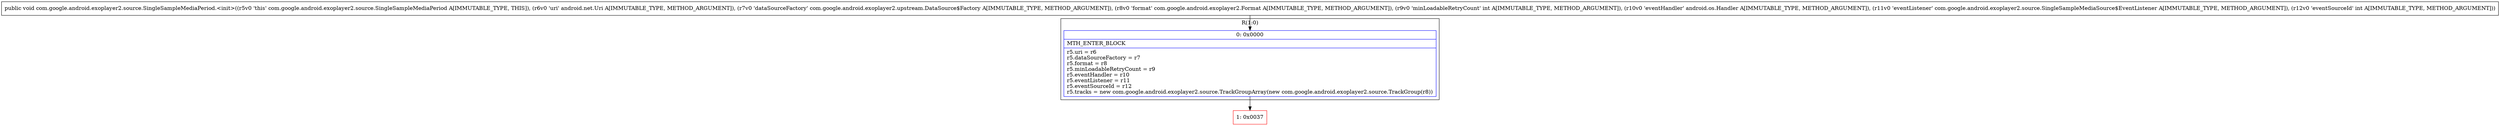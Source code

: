 digraph "CFG forcom.google.android.exoplayer2.source.SingleSampleMediaPeriod.\<init\>(Landroid\/net\/Uri;Lcom\/google\/android\/exoplayer2\/upstream\/DataSource$Factory;Lcom\/google\/android\/exoplayer2\/Format;ILandroid\/os\/Handler;Lcom\/google\/android\/exoplayer2\/source\/SingleSampleMediaSource$EventListener;I)V" {
subgraph cluster_Region_1879751787 {
label = "R(1:0)";
node [shape=record,color=blue];
Node_0 [shape=record,label="{0\:\ 0x0000|MTH_ENTER_BLOCK\l|r5.uri = r6\lr5.dataSourceFactory = r7\lr5.format = r8\lr5.minLoadableRetryCount = r9\lr5.eventHandler = r10\lr5.eventListener = r11\lr5.eventSourceId = r12\lr5.tracks = new com.google.android.exoplayer2.source.TrackGroupArray(new com.google.android.exoplayer2.source.TrackGroup(r8))\l}"];
}
Node_1 [shape=record,color=red,label="{1\:\ 0x0037}"];
MethodNode[shape=record,label="{public void com.google.android.exoplayer2.source.SingleSampleMediaPeriod.\<init\>((r5v0 'this' com.google.android.exoplayer2.source.SingleSampleMediaPeriod A[IMMUTABLE_TYPE, THIS]), (r6v0 'uri' android.net.Uri A[IMMUTABLE_TYPE, METHOD_ARGUMENT]), (r7v0 'dataSourceFactory' com.google.android.exoplayer2.upstream.DataSource$Factory A[IMMUTABLE_TYPE, METHOD_ARGUMENT]), (r8v0 'format' com.google.android.exoplayer2.Format A[IMMUTABLE_TYPE, METHOD_ARGUMENT]), (r9v0 'minLoadableRetryCount' int A[IMMUTABLE_TYPE, METHOD_ARGUMENT]), (r10v0 'eventHandler' android.os.Handler A[IMMUTABLE_TYPE, METHOD_ARGUMENT]), (r11v0 'eventListener' com.google.android.exoplayer2.source.SingleSampleMediaSource$EventListener A[IMMUTABLE_TYPE, METHOD_ARGUMENT]), (r12v0 'eventSourceId' int A[IMMUTABLE_TYPE, METHOD_ARGUMENT])) }"];
MethodNode -> Node_0;
Node_0 -> Node_1;
}


